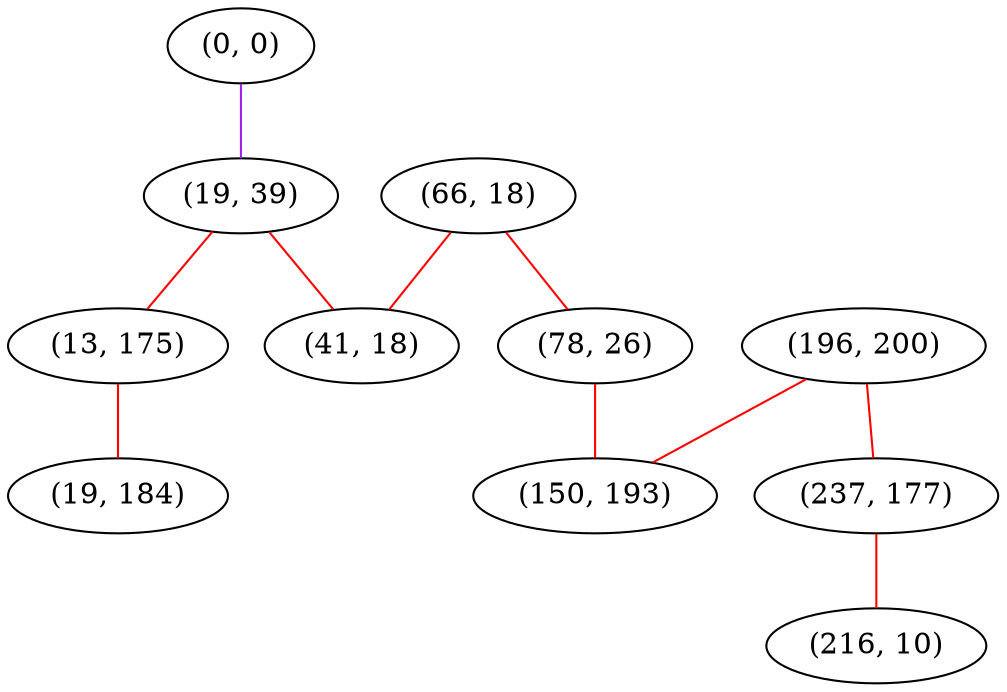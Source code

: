 graph "" {
"(0, 0)";
"(66, 18)";
"(19, 39)";
"(13, 175)";
"(196, 200)";
"(19, 184)";
"(237, 177)";
"(78, 26)";
"(41, 18)";
"(150, 193)";
"(216, 10)";
"(0, 0)" -- "(19, 39)"  [color=purple, key=0, weight=4];
"(66, 18)" -- "(41, 18)"  [color=red, key=0, weight=1];
"(66, 18)" -- "(78, 26)"  [color=red, key=0, weight=1];
"(19, 39)" -- "(41, 18)"  [color=red, key=0, weight=1];
"(19, 39)" -- "(13, 175)"  [color=red, key=0, weight=1];
"(13, 175)" -- "(19, 184)"  [color=red, key=0, weight=1];
"(196, 200)" -- "(237, 177)"  [color=red, key=0, weight=1];
"(196, 200)" -- "(150, 193)"  [color=red, key=0, weight=1];
"(237, 177)" -- "(216, 10)"  [color=red, key=0, weight=1];
"(78, 26)" -- "(150, 193)"  [color=red, key=0, weight=1];
}
